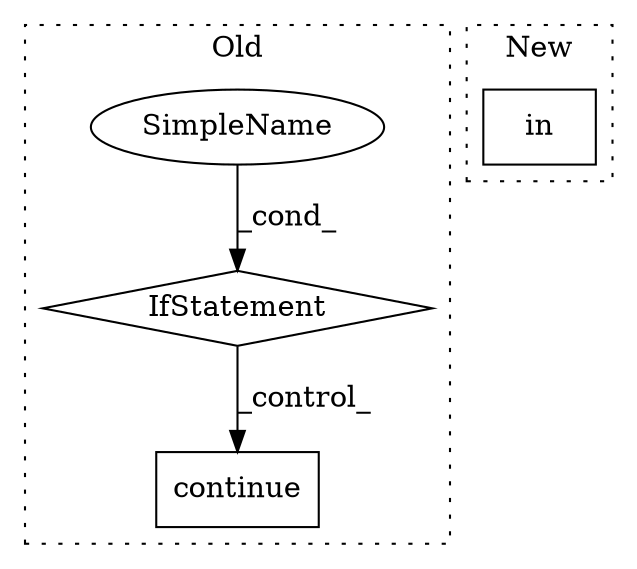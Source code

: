 digraph G {
subgraph cluster0 {
1 [label="continue" a="18" s="9514" l="9" shape="box"];
3 [label="IfStatement" a="25" s="9216,9240" l="4,2" shape="diamond"];
4 [label="SimpleName" a="42" s="" l="" shape="ellipse"];
label = "Old";
style="dotted";
}
subgraph cluster1 {
2 [label="in" a="105" s="9510" l="65" shape="box"];
label = "New";
style="dotted";
}
3 -> 1 [label="_control_"];
4 -> 3 [label="_cond_"];
}